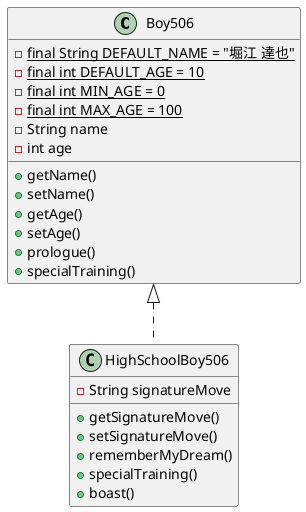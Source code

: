 @startuml
class Boy506 {
    -{static} final String DEFAULT_NAME = "堀江 達也"
    -{static} final int DEFAULT_AGE = 10
    -{static} final int MIN_AGE = 0
    -{static} final int MAX_AGE = 100
    -String name
    -int age
    +getName()
    +setName()
    +getAge()
    +setAge()
    +prologue()
    +specialTraining()
}
class HighSchoolBoy506 {
    -String signatureMove
    +getSignatureMove()
    +setSignatureMove()
    +rememberMyDream()
    +specialTraining()
    +boast()
}
Boy506 <|.. HighSchoolBoy506
@enduml
